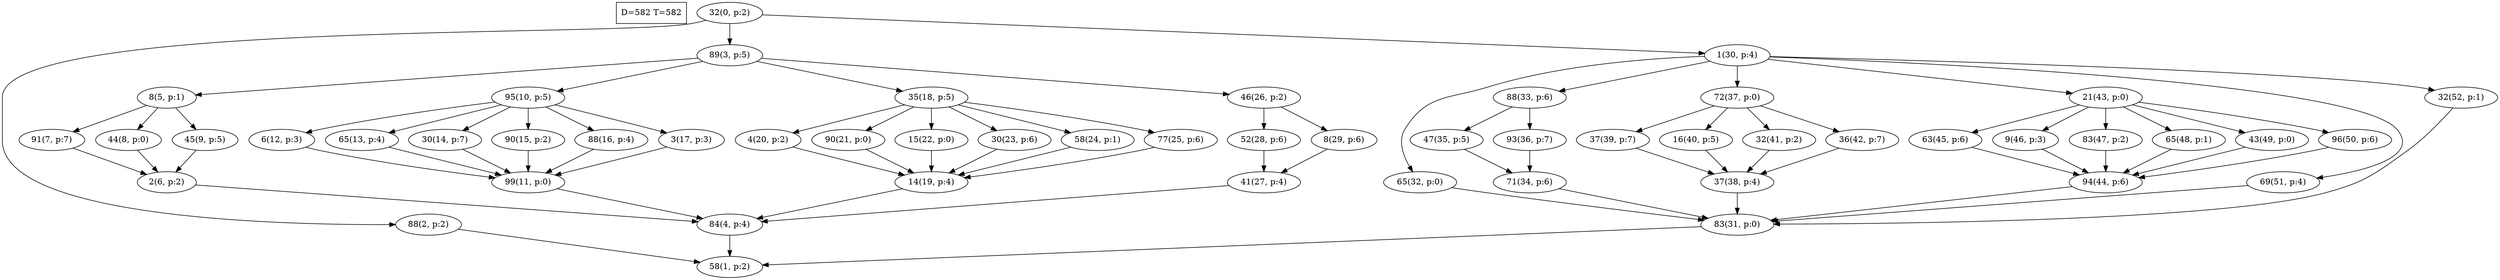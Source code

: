 digraph Task {
i [shape=box, label="D=582 T=582"]; 
0 [label="32(0, p:2)"];
1 [label="58(1, p:2)"];
2 [label="88(2, p:2)"];
3 [label="89(3, p:5)"];
4 [label="84(4, p:4)"];
5 [label="8(5, p:1)"];
6 [label="2(6, p:2)"];
7 [label="91(7, p:7)"];
8 [label="44(8, p:0)"];
9 [label="45(9, p:5)"];
10 [label="95(10, p:5)"];
11 [label="99(11, p:0)"];
12 [label="6(12, p:3)"];
13 [label="65(13, p:4)"];
14 [label="30(14, p:7)"];
15 [label="90(15, p:2)"];
16 [label="88(16, p:4)"];
17 [label="3(17, p:3)"];
18 [label="35(18, p:5)"];
19 [label="14(19, p:4)"];
20 [label="4(20, p:2)"];
21 [label="90(21, p:0)"];
22 [label="15(22, p:0)"];
23 [label="30(23, p:6)"];
24 [label="58(24, p:1)"];
25 [label="77(25, p:6)"];
26 [label="46(26, p:2)"];
27 [label="41(27, p:4)"];
28 [label="52(28, p:6)"];
29 [label="8(29, p:6)"];
30 [label="1(30, p:4)"];
31 [label="83(31, p:0)"];
32 [label="65(32, p:0)"];
33 [label="88(33, p:6)"];
34 [label="71(34, p:6)"];
35 [label="47(35, p:5)"];
36 [label="93(36, p:7)"];
37 [label="72(37, p:0)"];
38 [label="37(38, p:4)"];
39 [label="37(39, p:7)"];
40 [label="16(40, p:5)"];
41 [label="32(41, p:2)"];
42 [label="36(42, p:7)"];
43 [label="21(43, p:0)"];
44 [label="94(44, p:6)"];
45 [label="63(45, p:6)"];
46 [label="9(46, p:3)"];
47 [label="83(47, p:2)"];
48 [label="65(48, p:1)"];
49 [label="43(49, p:0)"];
50 [label="96(50, p:6)"];
51 [label="69(51, p:4)"];
52 [label="32(52, p:1)"];
0 -> 2;
0 -> 3;
0 -> 30;
2 -> 1;
3 -> 5;
3 -> 10;
3 -> 18;
3 -> 26;
4 -> 1;
5 -> 7;
5 -> 8;
5 -> 9;
6 -> 4;
7 -> 6;
8 -> 6;
9 -> 6;
10 -> 12;
10 -> 13;
10 -> 14;
10 -> 15;
10 -> 16;
10 -> 17;
11 -> 4;
12 -> 11;
13 -> 11;
14 -> 11;
15 -> 11;
16 -> 11;
17 -> 11;
18 -> 20;
18 -> 21;
18 -> 22;
18 -> 23;
18 -> 24;
18 -> 25;
19 -> 4;
20 -> 19;
21 -> 19;
22 -> 19;
23 -> 19;
24 -> 19;
25 -> 19;
26 -> 28;
26 -> 29;
27 -> 4;
28 -> 27;
29 -> 27;
30 -> 32;
30 -> 33;
30 -> 37;
30 -> 43;
30 -> 51;
30 -> 52;
31 -> 1;
32 -> 31;
33 -> 35;
33 -> 36;
34 -> 31;
35 -> 34;
36 -> 34;
37 -> 39;
37 -> 40;
37 -> 41;
37 -> 42;
38 -> 31;
39 -> 38;
40 -> 38;
41 -> 38;
42 -> 38;
43 -> 45;
43 -> 46;
43 -> 47;
43 -> 48;
43 -> 49;
43 -> 50;
44 -> 31;
45 -> 44;
46 -> 44;
47 -> 44;
48 -> 44;
49 -> 44;
50 -> 44;
51 -> 31;
52 -> 31;
}